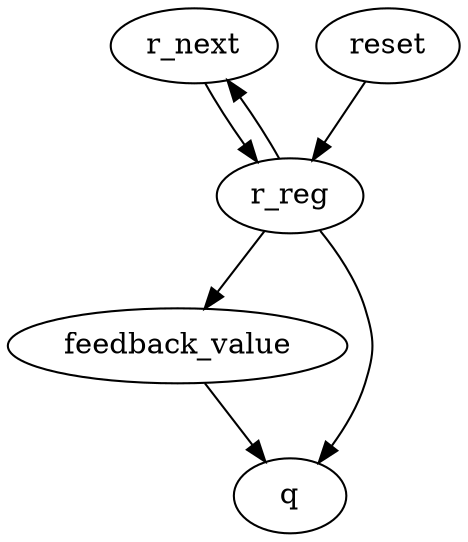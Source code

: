 strict digraph "" {
	r_next -> r_reg	[weight=1.0];
	r_reg -> r_next	[weight=1.0];
	r_reg -> feedback_value	[weight=1.0];
	r_reg -> q	[weight=1.0];
	feedback_value -> q	[weight=1.0];
	reset -> r_reg	[weight=2.0];
}
